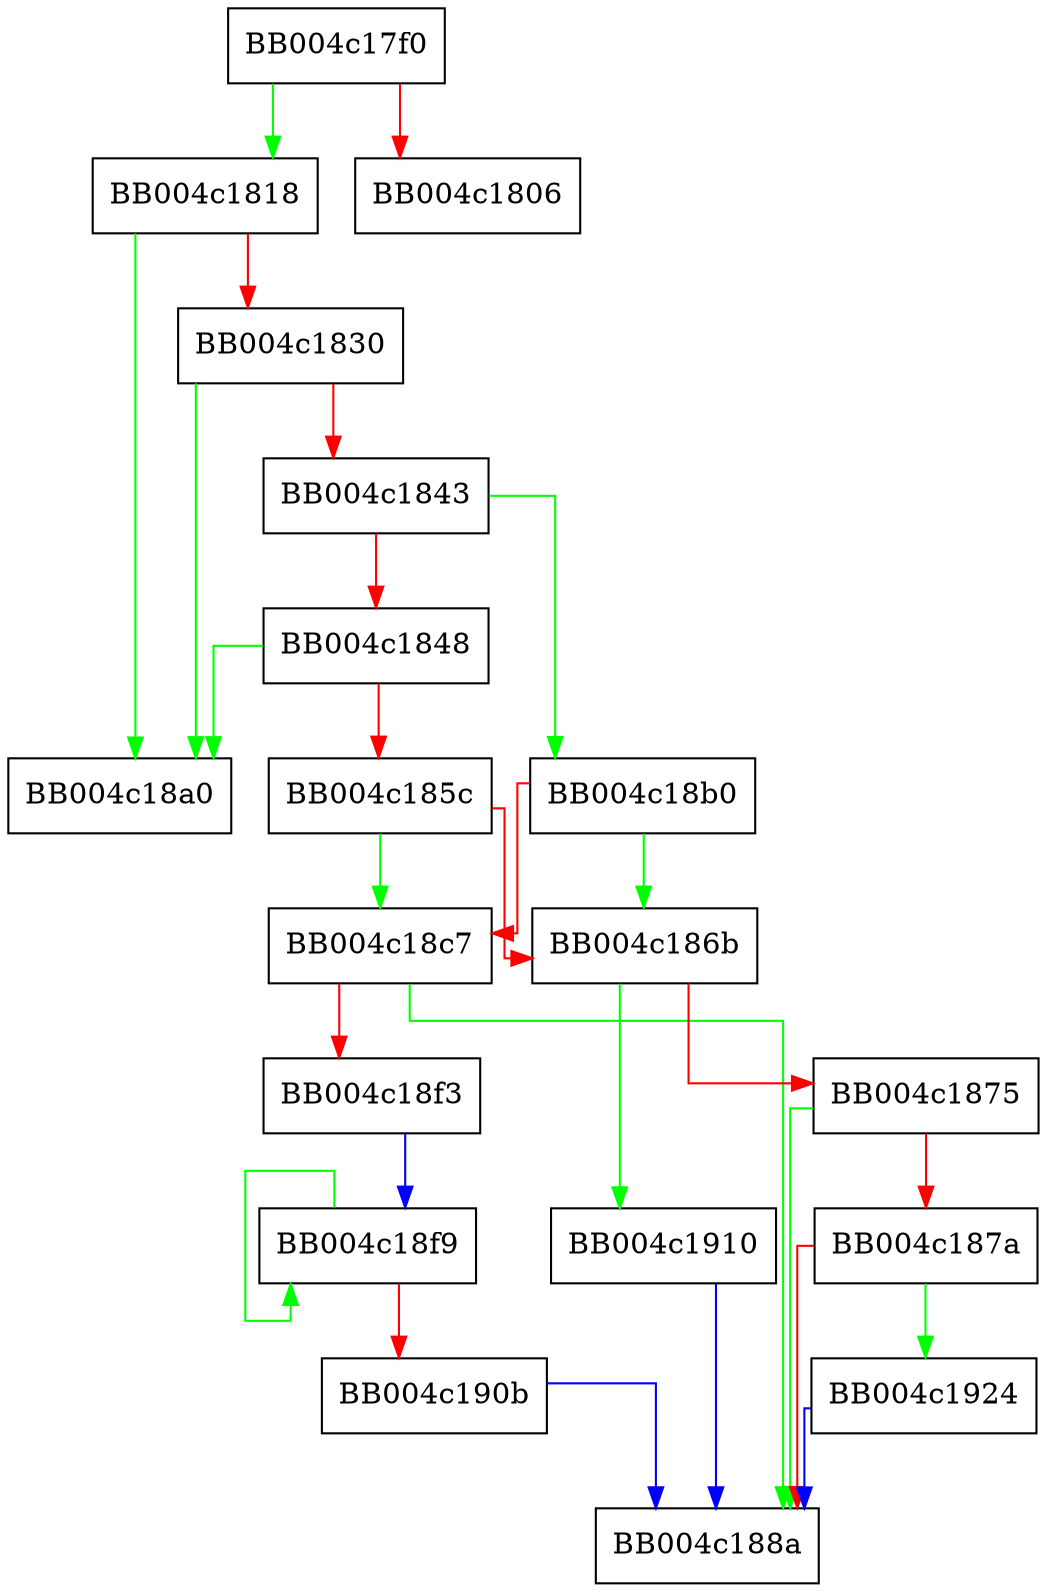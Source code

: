 digraph ossl_quic_wire_encode_transport_param_cid {
  node [shape="box"];
  graph [splines=ortho];
  BB004c17f0 -> BB004c1818 [color="green"];
  BB004c17f0 -> BB004c1806 [color="red"];
  BB004c1818 -> BB004c18a0 [color="green"];
  BB004c1818 -> BB004c1830 [color="red"];
  BB004c1830 -> BB004c18a0 [color="green"];
  BB004c1830 -> BB004c1843 [color="red"];
  BB004c1843 -> BB004c18b0 [color="green"];
  BB004c1843 -> BB004c1848 [color="red"];
  BB004c1848 -> BB004c18a0 [color="green"];
  BB004c1848 -> BB004c185c [color="red"];
  BB004c185c -> BB004c18c7 [color="green"];
  BB004c185c -> BB004c186b [color="red"];
  BB004c186b -> BB004c1910 [color="green"];
  BB004c186b -> BB004c1875 [color="red"];
  BB004c1875 -> BB004c188a [color="green"];
  BB004c1875 -> BB004c187a [color="red"];
  BB004c187a -> BB004c1924 [color="green"];
  BB004c187a -> BB004c188a [color="red"];
  BB004c18b0 -> BB004c186b [color="green"];
  BB004c18b0 -> BB004c18c7 [color="red"];
  BB004c18c7 -> BB004c188a [color="green"];
  BB004c18c7 -> BB004c18f3 [color="red"];
  BB004c18f3 -> BB004c18f9 [color="blue"];
  BB004c18f9 -> BB004c18f9 [color="green"];
  BB004c18f9 -> BB004c190b [color="red"];
  BB004c190b -> BB004c188a [color="blue"];
  BB004c1910 -> BB004c188a [color="blue"];
  BB004c1924 -> BB004c188a [color="blue"];
}